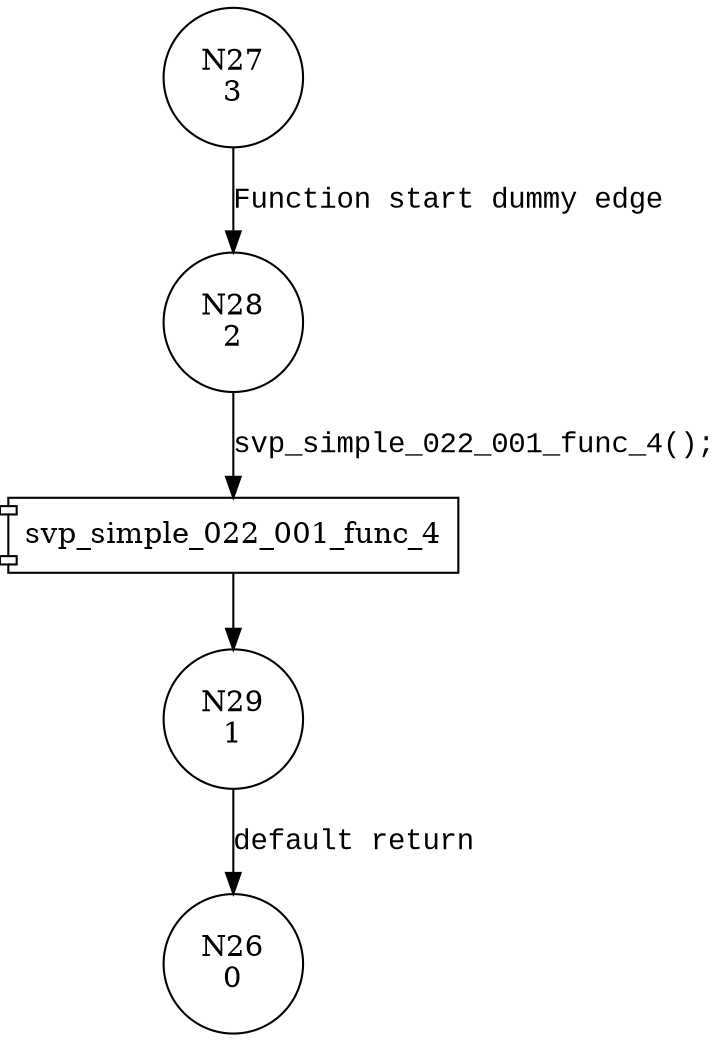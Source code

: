digraph svp_simple_022_001_func_2 {
27 [shape="circle" label="N27\n3"]
28 [shape="circle" label="N28\n2"]
29 [shape="circle" label="N29\n1"]
26 [shape="circle" label="N26\n0"]
27 -> 28 [label="Function start dummy edge" fontname="Courier New"]
100004 [shape="component" label="svp_simple_022_001_func_4"]
28 -> 100004 [label="svp_simple_022_001_func_4();" fontname="Courier New"]
100004 -> 29 [label="" fontname="Courier New"]
29 -> 26 [label="default return" fontname="Courier New"]
}